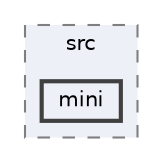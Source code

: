 digraph "C:/Users/HP/Documents/GitHub/Minero-Game/Old/Classes/lib/mINI-master/src/mini"
{
 // LATEX_PDF_SIZE
  bgcolor="transparent";
  edge [fontname=Helvetica,fontsize=10,labelfontname=Helvetica,labelfontsize=10];
  node [fontname=Helvetica,fontsize=10,shape=box,height=0.2,width=0.4];
  compound=true
  subgraph clusterdir_bc2a503395849f573238cee272b9182c {
    graph [ bgcolor="#edf0f7", pencolor="grey50", label="src", fontname=Helvetica,fontsize=10 style="filled,dashed", URL="dir_bc2a503395849f573238cee272b9182c.html",tooltip=""]
  dir_48cb55e2f019a5a03b7deef19c9c13a9 [label="mini", fillcolor="#edf0f7", color="grey25", style="filled,bold", URL="dir_48cb55e2f019a5a03b7deef19c9c13a9.html",tooltip=""];
  }
}
